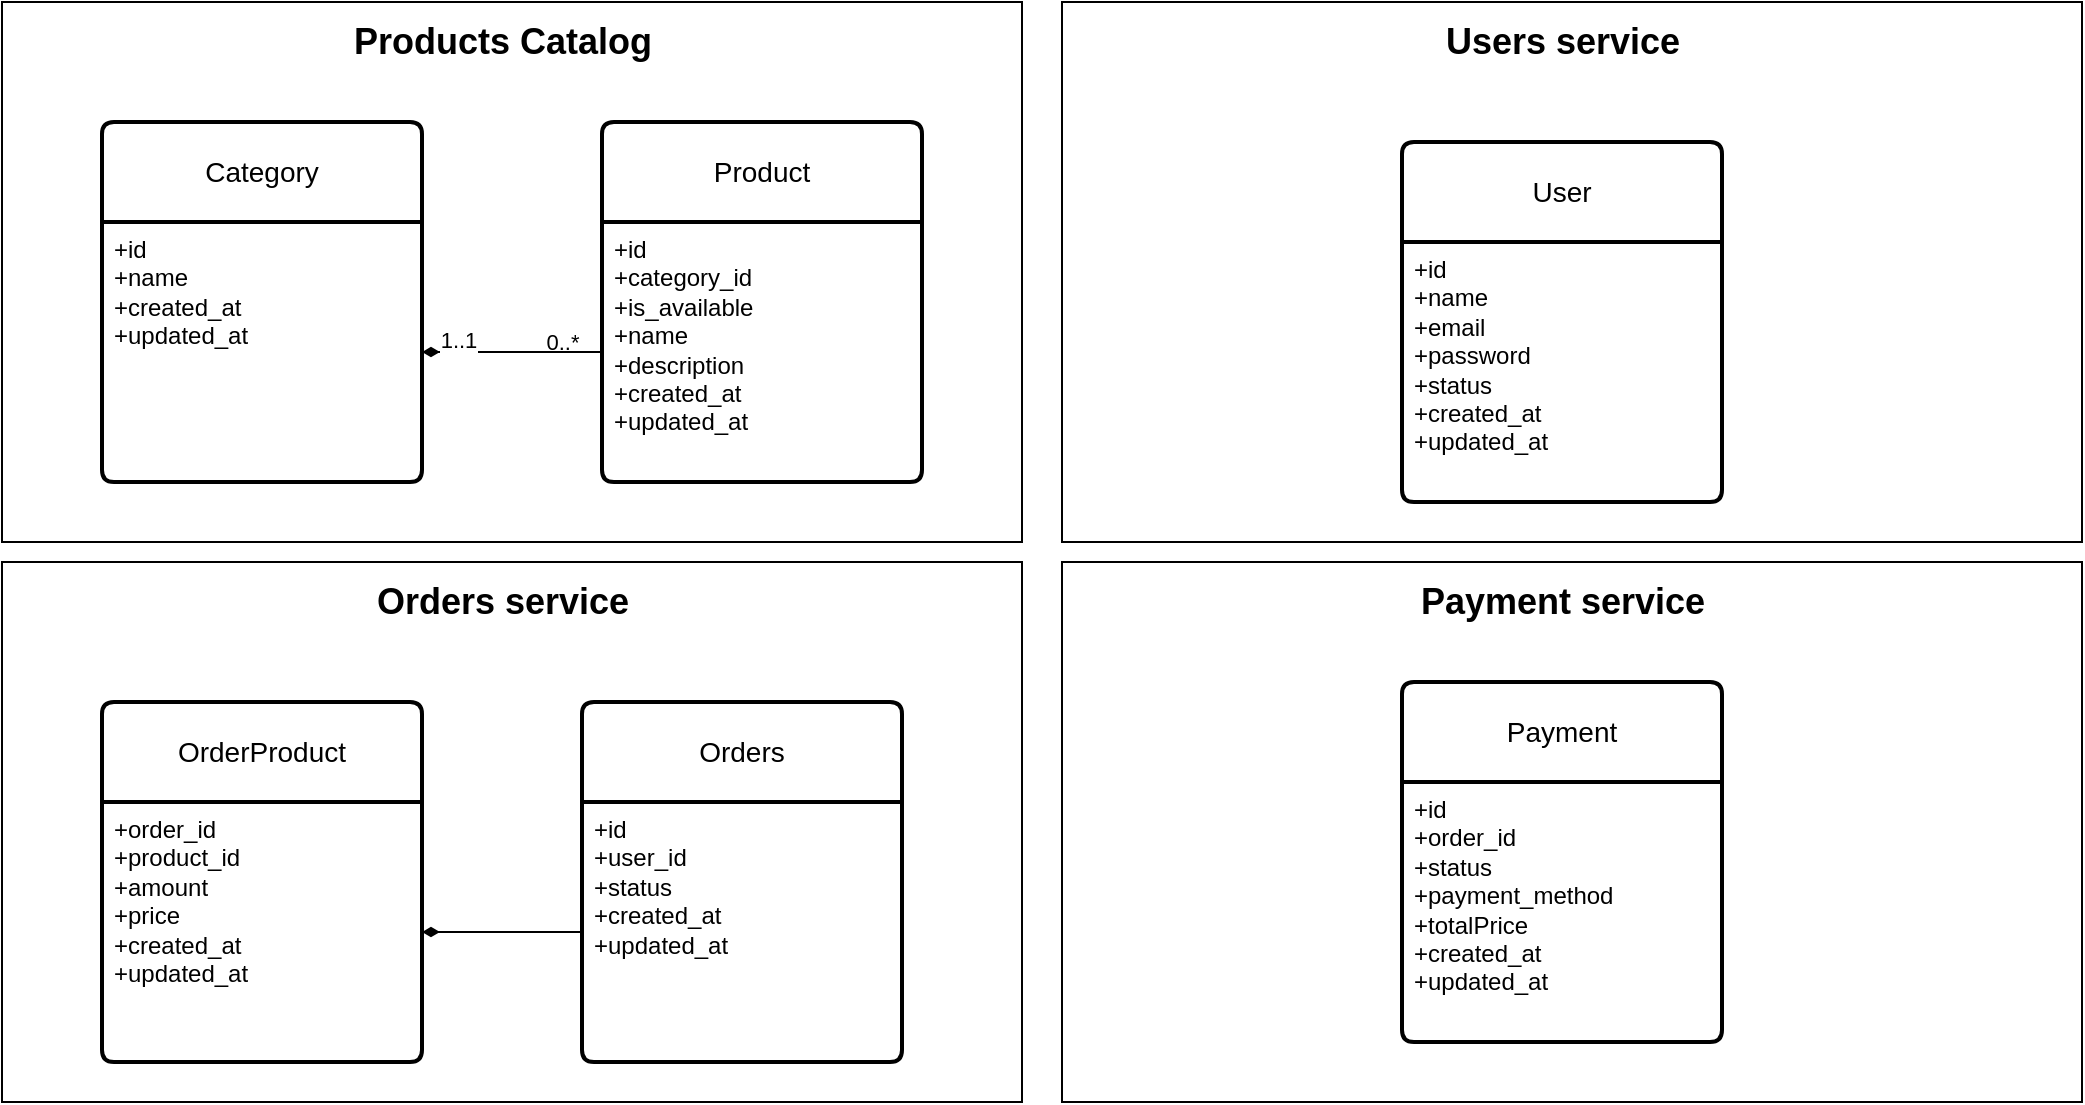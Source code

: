 <mxfile version="27.0.6">
  <diagram name="Page-1" id="Oh6NkAZ1T_bWOPgk7Vpn">
    <mxGraphModel dx="1585" dy="875" grid="1" gridSize="10" guides="1" tooltips="1" connect="1" arrows="1" fold="1" page="1" pageScale="1" pageWidth="850" pageHeight="1100" math="0" shadow="0">
      <root>
        <mxCell id="0" />
        <mxCell id="1" parent="0" />
        <mxCell id="jt6wUPw65jqT-OyrpUs2-2" value="" style="rounded=0;whiteSpace=wrap;html=1;" parent="1" vertex="1">
          <mxGeometry x="40" y="20" width="510" height="270" as="geometry" />
        </mxCell>
        <mxCell id="bNnh8dUSCuRFfiPYBDCW-1" value="Product" style="swimlane;childLayout=stackLayout;horizontal=1;startSize=50;horizontalStack=0;rounded=1;fontSize=14;fontStyle=0;strokeWidth=2;resizeParent=0;resizeLast=1;shadow=0;dashed=0;align=center;arcSize=4;whiteSpace=wrap;html=1;" parent="1" vertex="1">
          <mxGeometry x="340" y="80" width="160" height="180" as="geometry" />
        </mxCell>
        <mxCell id="bNnh8dUSCuRFfiPYBDCW-2" value="+id&lt;div&gt;+category_id&lt;br&gt;+is_available&lt;br&gt;+name&lt;br&gt;+description&lt;div&gt;+created_at&lt;/div&gt;&lt;div&gt;+updated_at&lt;/div&gt;&lt;/div&gt;" style="align=left;strokeColor=none;fillColor=none;spacingLeft=4;spacingRight=4;fontSize=12;verticalAlign=top;resizable=0;rotatable=0;part=1;html=1;whiteSpace=wrap;" parent="bNnh8dUSCuRFfiPYBDCW-1" vertex="1">
          <mxGeometry y="50" width="160" height="130" as="geometry" />
        </mxCell>
        <mxCell id="hy9HGPHfDR2CPW-qq6lx-1" value="Category" style="swimlane;childLayout=stackLayout;horizontal=1;startSize=50;horizontalStack=0;rounded=1;fontSize=14;fontStyle=0;strokeWidth=2;resizeParent=0;resizeLast=1;shadow=0;dashed=0;align=center;arcSize=4;whiteSpace=wrap;html=1;" parent="1" vertex="1">
          <mxGeometry x="90" y="80" width="160" height="180" as="geometry" />
        </mxCell>
        <mxCell id="hy9HGPHfDR2CPW-qq6lx-2" value="+id&lt;div&gt;+name&lt;br&gt;&lt;div&gt;+created_at&lt;/div&gt;&lt;div&gt;+updated_at&lt;/div&gt;&lt;/div&gt;" style="align=left;strokeColor=none;fillColor=none;spacingLeft=4;spacingRight=4;fontSize=12;verticalAlign=top;resizable=0;rotatable=0;part=1;html=1;whiteSpace=wrap;" parent="hy9HGPHfDR2CPW-qq6lx-1" vertex="1">
          <mxGeometry y="50" width="160" height="130" as="geometry" />
        </mxCell>
        <mxCell id="hy9HGPHfDR2CPW-qq6lx-3" style="edgeStyle=orthogonalEdgeStyle;rounded=0;orthogonalLoop=1;jettySize=auto;html=1;endArrow=none;startFill=0;" parent="1" source="hy9HGPHfDR2CPW-qq6lx-2" target="bNnh8dUSCuRFfiPYBDCW-2" edge="1">
          <mxGeometry relative="1" as="geometry" />
        </mxCell>
        <mxCell id="hy9HGPHfDR2CPW-qq6lx-4" value="0..*" style="edgeLabel;html=1;align=center;verticalAlign=middle;resizable=0;points=[];" parent="hy9HGPHfDR2CPW-qq6lx-3" vertex="1" connectable="0">
          <mxGeometry x="0.444" y="-1" relative="1" as="geometry">
            <mxPoint x="5" y="-6" as="offset" />
          </mxGeometry>
        </mxCell>
        <mxCell id="hy9HGPHfDR2CPW-qq6lx-5" value="" style="edgeStyle=orthogonalEdgeStyle;rounded=0;orthogonalLoop=1;jettySize=auto;html=1;endArrow=diamondThin;startFill=0;startArrow=none;endFill=1;" parent="1" source="bNnh8dUSCuRFfiPYBDCW-2" target="hy9HGPHfDR2CPW-qq6lx-2" edge="1">
          <mxGeometry relative="1" as="geometry" />
        </mxCell>
        <mxCell id="hy9HGPHfDR2CPW-qq6lx-7" value="1..1" style="edgeLabel;html=1;align=center;verticalAlign=middle;resizable=0;points=[];" parent="1" vertex="1" connectable="0">
          <mxGeometry x="279.996" y="190" as="geometry">
            <mxPoint x="-12" y="-1" as="offset" />
          </mxGeometry>
        </mxCell>
        <mxCell id="jt6wUPw65jqT-OyrpUs2-1" value="Products Catalog" style="text;html=1;align=center;verticalAlign=middle;resizable=0;points=[];autosize=1;strokeColor=none;fillColor=none;fontSize=18;fontStyle=1" parent="1" vertex="1">
          <mxGeometry x="210" y="20" width="160" height="40" as="geometry" />
        </mxCell>
        <mxCell id="d0JQZ3-jXf7AqVCyvAlW-15" value="" style="group" vertex="1" connectable="0" parent="1">
          <mxGeometry x="570" y="20" width="510" height="270" as="geometry" />
        </mxCell>
        <mxCell id="8Qy_GEnjm2oiMH0DrBhJ-1" value="" style="rounded=0;whiteSpace=wrap;html=1;" parent="d0JQZ3-jXf7AqVCyvAlW-15" vertex="1">
          <mxGeometry width="510" height="270" as="geometry" />
        </mxCell>
        <mxCell id="8Qy_GEnjm2oiMH0DrBhJ-2" value="User" style="swimlane;childLayout=stackLayout;horizontal=1;startSize=50;horizontalStack=0;rounded=1;fontSize=14;fontStyle=0;strokeWidth=2;resizeParent=0;resizeLast=1;shadow=0;dashed=0;align=center;arcSize=4;whiteSpace=wrap;html=1;" parent="d0JQZ3-jXf7AqVCyvAlW-15" vertex="1">
          <mxGeometry x="170" y="70" width="160" height="180" as="geometry" />
        </mxCell>
        <mxCell id="8Qy_GEnjm2oiMH0DrBhJ-3" value="+id&lt;div&gt;+name&lt;br&gt;&lt;div&gt;+email&lt;br&gt;+password&lt;br&gt;+status&lt;br&gt;&lt;div&gt;+created_at&lt;/div&gt;&lt;div&gt;+updated_at&lt;/div&gt;&lt;/div&gt;&lt;/div&gt;" style="align=left;strokeColor=none;fillColor=none;spacingLeft=4;spacingRight=4;fontSize=12;verticalAlign=top;resizable=0;rotatable=0;part=1;html=1;whiteSpace=wrap;" parent="8Qy_GEnjm2oiMH0DrBhJ-2" vertex="1">
          <mxGeometry y="50" width="160" height="130" as="geometry" />
        </mxCell>
        <mxCell id="8Qy_GEnjm2oiMH0DrBhJ-10" value="Users service" style="text;html=1;align=center;verticalAlign=middle;resizable=0;points=[];autosize=1;strokeColor=none;fillColor=none;fontSize=18;fontStyle=1" parent="d0JQZ3-jXf7AqVCyvAlW-15" vertex="1">
          <mxGeometry x="185" width="130" height="40" as="geometry" />
        </mxCell>
        <mxCell id="d0JQZ3-jXf7AqVCyvAlW-16" value="" style="group" vertex="1" connectable="0" parent="1">
          <mxGeometry x="40" y="300" width="510" height="270" as="geometry" />
        </mxCell>
        <mxCell id="d0JQZ3-jXf7AqVCyvAlW-1" value="" style="rounded=0;whiteSpace=wrap;html=1;" vertex="1" parent="d0JQZ3-jXf7AqVCyvAlW-16">
          <mxGeometry width="510" height="270" as="geometry" />
        </mxCell>
        <mxCell id="d0JQZ3-jXf7AqVCyvAlW-2" value="Orders" style="swimlane;childLayout=stackLayout;horizontal=1;startSize=50;horizontalStack=0;rounded=1;fontSize=14;fontStyle=0;strokeWidth=2;resizeParent=0;resizeLast=1;shadow=0;dashed=0;align=center;arcSize=4;whiteSpace=wrap;html=1;" vertex="1" parent="d0JQZ3-jXf7AqVCyvAlW-16">
          <mxGeometry x="290" y="70" width="160" height="180" as="geometry" />
        </mxCell>
        <mxCell id="d0JQZ3-jXf7AqVCyvAlW-3" value="+id&lt;div&gt;+user_id&lt;br&gt;&lt;div&gt;+status&lt;br&gt;&lt;div&gt;+created_at&lt;/div&gt;&lt;div&gt;+updated_at&lt;/div&gt;&lt;/div&gt;&lt;/div&gt;" style="align=left;strokeColor=none;fillColor=none;spacingLeft=4;spacingRight=4;fontSize=12;verticalAlign=top;resizable=0;rotatable=0;part=1;html=1;whiteSpace=wrap;" vertex="1" parent="d0JQZ3-jXf7AqVCyvAlW-2">
          <mxGeometry y="50" width="160" height="130" as="geometry" />
        </mxCell>
        <mxCell id="d0JQZ3-jXf7AqVCyvAlW-4" value="Orders service" style="text;html=1;align=center;verticalAlign=middle;resizable=0;points=[];autosize=1;strokeColor=none;fillColor=none;fontSize=18;fontStyle=1" vertex="1" parent="d0JQZ3-jXf7AqVCyvAlW-16">
          <mxGeometry x="180" width="140" height="40" as="geometry" />
        </mxCell>
        <mxCell id="d0JQZ3-jXf7AqVCyvAlW-5" value="OrderProduct" style="swimlane;childLayout=stackLayout;horizontal=1;startSize=50;horizontalStack=0;rounded=1;fontSize=14;fontStyle=0;strokeWidth=2;resizeParent=0;resizeLast=1;shadow=0;dashed=0;align=center;arcSize=4;whiteSpace=wrap;html=1;" vertex="1" parent="d0JQZ3-jXf7AqVCyvAlW-16">
          <mxGeometry x="50" y="70" width="160" height="180" as="geometry" />
        </mxCell>
        <mxCell id="d0JQZ3-jXf7AqVCyvAlW-6" value="+order_id&lt;div&gt;+product_id&lt;br&gt;+amount&lt;br&gt;+price&lt;br&gt;&lt;div&gt;+created_at&lt;/div&gt;&lt;div&gt;+updated_at&lt;/div&gt;&lt;/div&gt;" style="align=left;strokeColor=none;fillColor=none;spacingLeft=4;spacingRight=4;fontSize=12;verticalAlign=top;resizable=0;rotatable=0;part=1;html=1;whiteSpace=wrap;" vertex="1" parent="d0JQZ3-jXf7AqVCyvAlW-5">
          <mxGeometry y="50" width="160" height="130" as="geometry" />
        </mxCell>
        <mxCell id="d0JQZ3-jXf7AqVCyvAlW-7" style="edgeStyle=orthogonalEdgeStyle;rounded=0;orthogonalLoop=1;jettySize=auto;html=1;entryX=1;entryY=0.5;entryDx=0;entryDy=0;endArrow=diamondThin;endFill=1;" edge="1" parent="d0JQZ3-jXf7AqVCyvAlW-16" source="d0JQZ3-jXf7AqVCyvAlW-3" target="d0JQZ3-jXf7AqVCyvAlW-6">
          <mxGeometry relative="1" as="geometry" />
        </mxCell>
        <mxCell id="d0JQZ3-jXf7AqVCyvAlW-17" value="" style="group" vertex="1" connectable="0" parent="1">
          <mxGeometry x="570" y="300" width="510" height="270" as="geometry" />
        </mxCell>
        <mxCell id="d0JQZ3-jXf7AqVCyvAlW-8" value="" style="rounded=0;whiteSpace=wrap;html=1;" vertex="1" parent="d0JQZ3-jXf7AqVCyvAlW-17">
          <mxGeometry width="510" height="270" as="geometry" />
        </mxCell>
        <mxCell id="d0JQZ3-jXf7AqVCyvAlW-9" value="Payment" style="swimlane;childLayout=stackLayout;horizontal=1;startSize=50;horizontalStack=0;rounded=1;fontSize=14;fontStyle=0;strokeWidth=2;resizeParent=0;resizeLast=1;shadow=0;dashed=0;align=center;arcSize=4;whiteSpace=wrap;html=1;" vertex="1" parent="d0JQZ3-jXf7AqVCyvAlW-17">
          <mxGeometry x="170" y="60" width="160" height="180" as="geometry" />
        </mxCell>
        <mxCell id="d0JQZ3-jXf7AqVCyvAlW-10" value="+id&lt;div&gt;+order_id&lt;br&gt;&lt;div&gt;+status&lt;/div&gt;&lt;div&gt;+payment_method&lt;/div&gt;&lt;div&gt;+totalPrice&lt;br&gt;&lt;div&gt;+created_at&lt;/div&gt;&lt;div&gt;+updated_at&lt;/div&gt;&lt;/div&gt;&lt;/div&gt;" style="align=left;strokeColor=none;fillColor=none;spacingLeft=4;spacingRight=4;fontSize=12;verticalAlign=top;resizable=0;rotatable=0;part=1;html=1;whiteSpace=wrap;" vertex="1" parent="d0JQZ3-jXf7AqVCyvAlW-9">
          <mxGeometry y="50" width="160" height="130" as="geometry" />
        </mxCell>
        <mxCell id="d0JQZ3-jXf7AqVCyvAlW-11" value="Payment service" style="text;html=1;align=center;verticalAlign=middle;resizable=0;points=[];autosize=1;strokeColor=none;fillColor=none;fontSize=18;fontStyle=1" vertex="1" parent="d0JQZ3-jXf7AqVCyvAlW-17">
          <mxGeometry x="170" width="160" height="40" as="geometry" />
        </mxCell>
      </root>
    </mxGraphModel>
  </diagram>
</mxfile>
